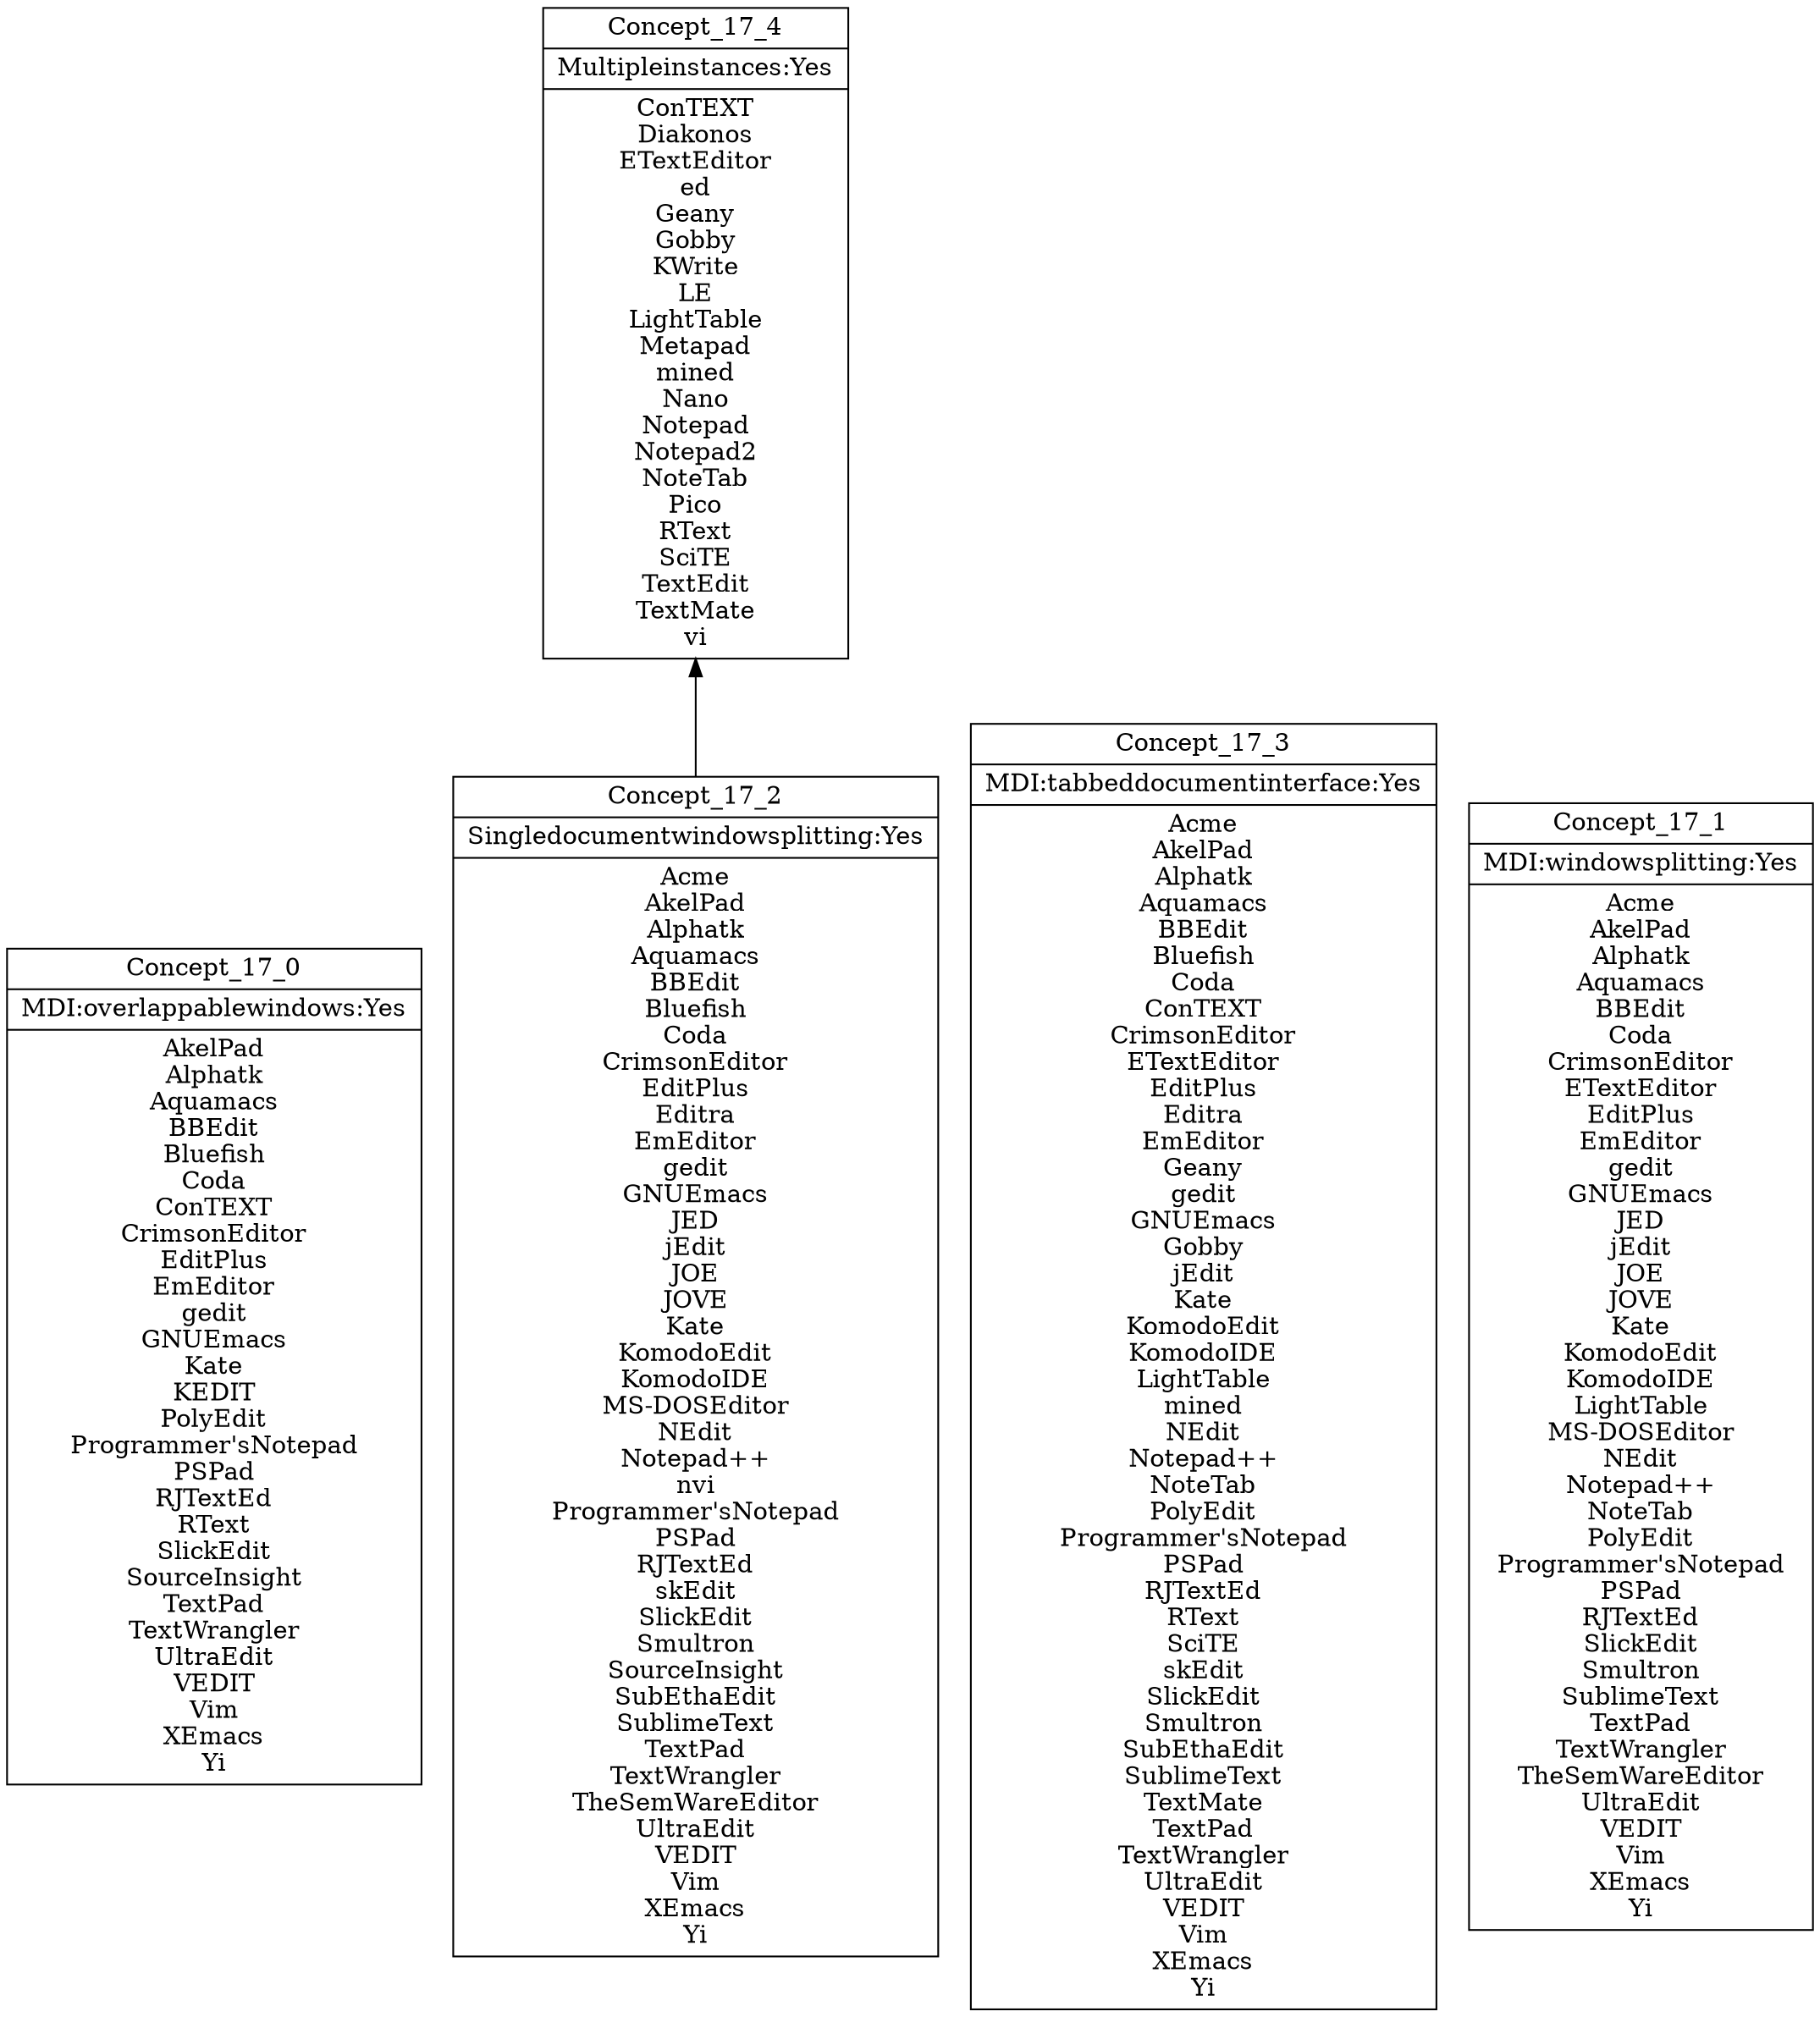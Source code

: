 digraph G { 
	rankdir=BT;
subgraph 17 { 
label="17";
1 [shape=record,label="{Concept_17_0|MDI:overlappablewindows:Yes\n|AkelPad\nAlphatk\nAquamacs\nBBEdit\nBluefish\nCoda\nConTEXT\nCrimsonEditor\nEditPlus\nEmEditor\ngedit\nGNUEmacs\nKate\nKEDIT\nPolyEdit\nProgrammer'sNotepad\nPSPad\nRJTextEd\nRText\nSlickEdit\nSourceInsight\nTextPad\nTextWrangler\nUltraEdit\nVEDIT\nVim\nXEmacs\nYi\n}"];
2 [shape=record,label="{Concept_17_2|Singledocumentwindowsplitting:Yes\n|Acme\nAkelPad\nAlphatk\nAquamacs\nBBEdit\nBluefish\nCoda\nCrimsonEditor\nEditPlus\nEditra\nEmEditor\ngedit\nGNUEmacs\nJED\njEdit\nJOE\nJOVE\nKate\nKomodoEdit\nKomodoIDE\nMS-DOSEditor\nNEdit\nNotepad++\nnvi\nProgrammer'sNotepad\nPSPad\nRJTextEd\nskEdit\nSlickEdit\nSmultron\nSourceInsight\nSubEthaEdit\nSublimeText\nTextPad\nTextWrangler\nTheSemWareEditor\nUltraEdit\nVEDIT\nVim\nXEmacs\nYi\n}"];
3 [shape=record,label="{Concept_17_3|MDI:tabbeddocumentinterface:Yes\n|Acme\nAkelPad\nAlphatk\nAquamacs\nBBEdit\nBluefish\nCoda\nConTEXT\nCrimsonEditor\nETextEditor\nEditPlus\nEditra\nEmEditor\nGeany\ngedit\nGNUEmacs\nGobby\njEdit\nKate\nKomodoEdit\nKomodoIDE\nLightTable\nmined\nNEdit\nNotepad++\nNoteTab\nPolyEdit\nProgrammer'sNotepad\nPSPad\nRJTextEd\nRText\nSciTE\nskEdit\nSlickEdit\nSmultron\nSubEthaEdit\nSublimeText\nTextMate\nTextPad\nTextWrangler\nUltraEdit\nVEDIT\nVim\nXEmacs\nYi\n}"];
4 [shape=record,label="{Concept_17_4|Multipleinstances:Yes\n|ConTEXT\nDiakonos\nETextEditor\ned\nGeany\nGobby\nKWrite\nLE\nLightTable\nMetapad\nmined\nNano\nNotepad\nNotepad2\nNoteTab\nPico\nRText\nSciTE\nTextEdit\nTextMate\nvi\n}"];
5 [shape=record,label="{Concept_17_1|MDI:windowsplitting:Yes\n|Acme\nAkelPad\nAlphatk\nAquamacs\nBBEdit\nCoda\nCrimsonEditor\nETextEditor\nEditPlus\nEmEditor\ngedit\nGNUEmacs\nJED\njEdit\nJOE\nJOVE\nKate\nKomodoEdit\nKomodoIDE\nLightTable\nMS-DOSEditor\nNEdit\nNotepad++\nNoteTab\nPolyEdit\nProgrammer'sNotepad\nPSPad\nRJTextEd\nSlickEdit\nSmultron\nSublimeText\nTextPad\nTextWrangler\nTheSemWareEditor\nUltraEdit\nVEDIT\nVim\nXEmacs\nYi\n}"];
	2 -> 4
}
}